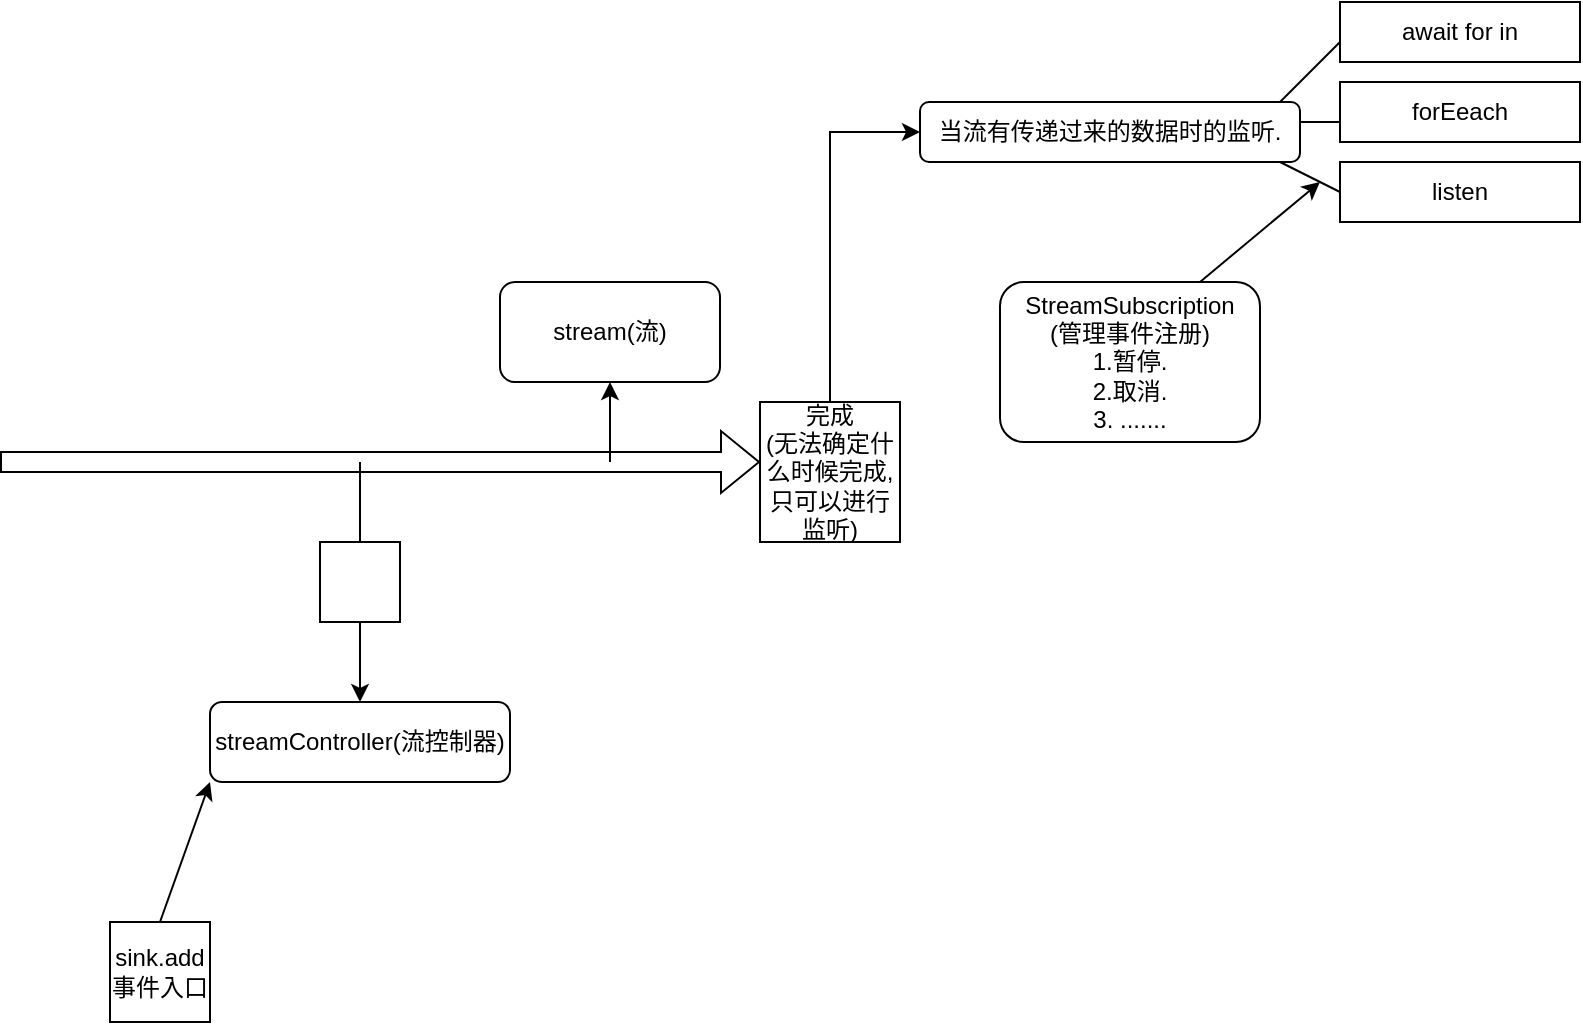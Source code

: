 <mxfile version="15.5.4" type="embed"><diagram id="9MrKOWjtJuIy_nIF2Dhr" name="Page-1"><mxGraphModel dx="1119" dy="567" grid="1" gridSize="10" guides="1" tooltips="1" connect="1" arrows="1" fold="1" page="1" pageScale="1" pageWidth="827" pageHeight="1169" math="0" shadow="0"><root><mxCell id="0"/><mxCell id="1" parent="0"/><mxCell id="q5jDp-aHFmrQe2zDx62r-1" value="" style="shape=flexArrow;endArrow=classic;html=1;rounded=0;" parent="1" edge="1"><mxGeometry width="50" height="50" relative="1" as="geometry"><mxPoint x="20" y="290" as="sourcePoint"/><mxPoint x="400" y="290" as="targetPoint"/></mxGeometry></mxCell><mxCell id="q5jDp-aHFmrQe2zDx62r-2" value="stream(流)" style="rounded=1;whiteSpace=wrap;html=1;" parent="1" vertex="1"><mxGeometry x="270" y="200" width="110" height="50" as="geometry"/></mxCell><mxCell id="q5jDp-aHFmrQe2zDx62r-3" value="streamController(流控制器)" style="rounded=1;whiteSpace=wrap;html=1;" parent="1" vertex="1"><mxGeometry x="125" y="410" width="150" height="40" as="geometry"/></mxCell><mxCell id="q5jDp-aHFmrQe2zDx62r-4" value="" style="endArrow=classic;html=1;rounded=0;entryX=0.5;entryY=1;entryDx=0;entryDy=0;" parent="1" target="q5jDp-aHFmrQe2zDx62r-2" edge="1"><mxGeometry width="50" height="50" relative="1" as="geometry"><mxPoint x="325" y="290" as="sourcePoint"/><mxPoint x="400" y="330" as="targetPoint"/></mxGeometry></mxCell><mxCell id="q5jDp-aHFmrQe2zDx62r-5" value="" style="whiteSpace=wrap;html=1;aspect=fixed;" parent="1" vertex="1"><mxGeometry x="180" y="330" width="40" height="40" as="geometry"/></mxCell><mxCell id="q5jDp-aHFmrQe2zDx62r-6" value="" style="endArrow=none;html=1;rounded=0;exitX=0.5;exitY=0;exitDx=0;exitDy=0;" parent="1" source="q5jDp-aHFmrQe2zDx62r-5" edge="1"><mxGeometry width="50" height="50" relative="1" as="geometry"><mxPoint x="320" y="340" as="sourcePoint"/><mxPoint x="200" y="290" as="targetPoint"/></mxGeometry></mxCell><mxCell id="q5jDp-aHFmrQe2zDx62r-7" value="" style="endArrow=classic;html=1;rounded=0;entryX=0.5;entryY=0;entryDx=0;entryDy=0;exitX=0.5;exitY=1;exitDx=0;exitDy=0;" parent="1" source="q5jDp-aHFmrQe2zDx62r-5" target="q5jDp-aHFmrQe2zDx62r-3" edge="1"><mxGeometry width="50" height="50" relative="1" as="geometry"><mxPoint x="320" y="330" as="sourcePoint"/><mxPoint x="370" y="280" as="targetPoint"/></mxGeometry></mxCell><mxCell id="q5jDp-aHFmrQe2zDx62r-8" value="完成&lt;br&gt;(无法确定什么时候完成,只可以进行监听)" style="whiteSpace=wrap;html=1;aspect=fixed;" parent="1" vertex="1"><mxGeometry x="400" y="260" width="70" height="70" as="geometry"/></mxCell><mxCell id="q5jDp-aHFmrQe2zDx62r-9" value="当流有传递过来的数据时的监听.&lt;br&gt;" style="rounded=1;whiteSpace=wrap;html=1;" parent="1" vertex="1"><mxGeometry x="480" y="110" width="190" height="30" as="geometry"/></mxCell><mxCell id="q5jDp-aHFmrQe2zDx62r-10" value="" style="endArrow=classic;html=1;rounded=0;exitX=0.5;exitY=0;exitDx=0;exitDy=0;entryX=0;entryY=0.5;entryDx=0;entryDy=0;" parent="1" source="q5jDp-aHFmrQe2zDx62r-8" target="q5jDp-aHFmrQe2zDx62r-9" edge="1"><mxGeometry width="50" height="50" relative="1" as="geometry"><mxPoint x="350" y="260" as="sourcePoint"/><mxPoint x="430" y="130" as="targetPoint"/><Array as="points"><mxPoint x="435" y="125"/></Array></mxGeometry></mxCell><mxCell id="q5jDp-aHFmrQe2zDx62r-21" value="await for in" style="rounded=0;whiteSpace=wrap;html=1;" parent="1" vertex="1"><mxGeometry x="690" y="60" width="120" height="30" as="geometry"/></mxCell><mxCell id="q5jDp-aHFmrQe2zDx62r-22" value="listen" style="rounded=0;whiteSpace=wrap;html=1;" parent="1" vertex="1"><mxGeometry x="690" y="140" width="120" height="30" as="geometry"/></mxCell><mxCell id="q5jDp-aHFmrQe2zDx62r-23" value="forEeach" style="rounded=0;whiteSpace=wrap;html=1;" parent="1" vertex="1"><mxGeometry x="690" y="100" width="120" height="30" as="geometry"/></mxCell><mxCell id="q5jDp-aHFmrQe2zDx62r-24" value="" style="endArrow=none;html=1;rounded=0;" parent="1" edge="1"><mxGeometry width="50" height="50" relative="1" as="geometry"><mxPoint x="660" y="110" as="sourcePoint"/><mxPoint x="690" y="80" as="targetPoint"/></mxGeometry></mxCell><mxCell id="q5jDp-aHFmrQe2zDx62r-27" value="" style="endArrow=none;html=1;rounded=0;" parent="1" edge="1"><mxGeometry width="50" height="50" relative="1" as="geometry"><mxPoint x="670" y="120" as="sourcePoint"/><mxPoint x="690" y="120" as="targetPoint"/></mxGeometry></mxCell><mxCell id="q5jDp-aHFmrQe2zDx62r-28" value="" style="endArrow=none;html=1;rounded=0;" parent="1" edge="1"><mxGeometry width="50" height="50" relative="1" as="geometry"><mxPoint x="660" y="140" as="sourcePoint"/><mxPoint x="690" y="155" as="targetPoint"/></mxGeometry></mxCell><mxCell id="q5jDp-aHFmrQe2zDx62r-30" value="StreamSubscription&lt;br&gt;(管理事件注册)&lt;br&gt;1.暂停.&lt;br&gt;2.取消.&lt;br&gt;3. ......." style="rounded=1;whiteSpace=wrap;html=1;" parent="1" vertex="1"><mxGeometry x="520" y="200" width="130" height="80" as="geometry"/></mxCell><mxCell id="q5jDp-aHFmrQe2zDx62r-31" value="" style="endArrow=classic;html=1;rounded=0;" parent="1" edge="1"><mxGeometry width="50" height="50" relative="1" as="geometry"><mxPoint x="620" y="200" as="sourcePoint"/><mxPoint x="680" y="150" as="targetPoint"/></mxGeometry></mxCell><mxCell id="q5jDp-aHFmrQe2zDx62r-32" value="sink.add&lt;br&gt;事件入口" style="whiteSpace=wrap;html=1;aspect=fixed;" parent="1" vertex="1"><mxGeometry x="75" y="520" width="50" height="50" as="geometry"/></mxCell><mxCell id="q5jDp-aHFmrQe2zDx62r-33" value="" style="endArrow=classic;html=1;rounded=0;entryX=0;entryY=1;entryDx=0;entryDy=0;" parent="1" target="q5jDp-aHFmrQe2zDx62r-3" edge="1"><mxGeometry width="50" height="50" relative="1" as="geometry"><mxPoint x="100" y="520" as="sourcePoint"/><mxPoint x="150" y="470" as="targetPoint"/></mxGeometry></mxCell></root></mxGraphModel></diagram></mxfile>